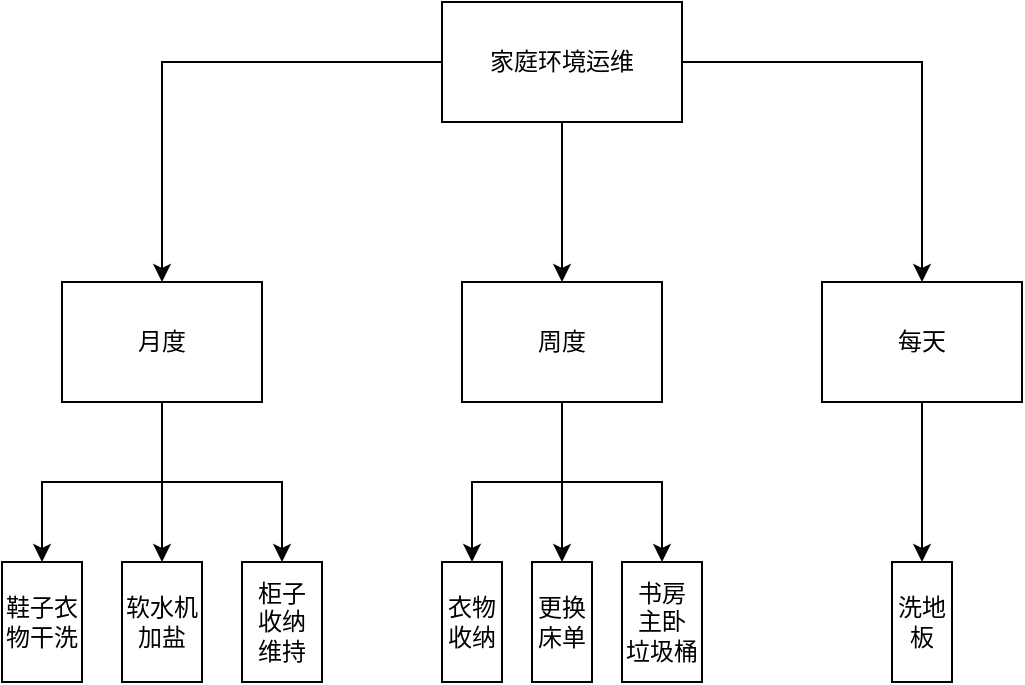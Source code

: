 <mxfile version="28.2.7">
  <diagram name="Page-1" id="Yl9IGZ8WWYpdrZ0I_ylq">
    <mxGraphModel dx="1542" dy="753" grid="1" gridSize="10" guides="1" tooltips="1" connect="1" arrows="1" fold="1" page="1" pageScale="1" pageWidth="850" pageHeight="1100" math="0" shadow="0">
      <root>
        <mxCell id="0" />
        <mxCell id="1" parent="0" />
        <mxCell id="6LBxeDQgSLJ-Q4UMA3kP-3" value="" style="edgeStyle=orthogonalEdgeStyle;rounded=0;orthogonalLoop=1;jettySize=auto;html=1;" edge="1" parent="1" source="6LBxeDQgSLJ-Q4UMA3kP-1" target="6LBxeDQgSLJ-Q4UMA3kP-2">
          <mxGeometry relative="1" as="geometry" />
        </mxCell>
        <mxCell id="6LBxeDQgSLJ-Q4UMA3kP-6" style="edgeStyle=orthogonalEdgeStyle;rounded=0;orthogonalLoop=1;jettySize=auto;html=1;" edge="1" parent="1" source="6LBxeDQgSLJ-Q4UMA3kP-1" target="6LBxeDQgSLJ-Q4UMA3kP-4">
          <mxGeometry relative="1" as="geometry" />
        </mxCell>
        <mxCell id="6LBxeDQgSLJ-Q4UMA3kP-7" style="edgeStyle=orthogonalEdgeStyle;rounded=0;orthogonalLoop=1;jettySize=auto;html=1;entryX=0.5;entryY=0;entryDx=0;entryDy=0;" edge="1" parent="1" source="6LBxeDQgSLJ-Q4UMA3kP-1" target="6LBxeDQgSLJ-Q4UMA3kP-5">
          <mxGeometry relative="1" as="geometry" />
        </mxCell>
        <mxCell id="6LBxeDQgSLJ-Q4UMA3kP-1" value="家庭环境运维" style="rounded=0;whiteSpace=wrap;html=1;" vertex="1" parent="1">
          <mxGeometry x="340" y="70" width="120" height="60" as="geometry" />
        </mxCell>
        <mxCell id="6LBxeDQgSLJ-Q4UMA3kP-10" value="" style="edgeStyle=orthogonalEdgeStyle;rounded=0;orthogonalLoop=1;jettySize=auto;html=1;" edge="1" parent="1" source="6LBxeDQgSLJ-Q4UMA3kP-2" target="6LBxeDQgSLJ-Q4UMA3kP-9">
          <mxGeometry relative="1" as="geometry" />
        </mxCell>
        <mxCell id="6LBxeDQgSLJ-Q4UMA3kP-16" style="edgeStyle=orthogonalEdgeStyle;rounded=0;orthogonalLoop=1;jettySize=auto;html=1;entryX=0.5;entryY=0;entryDx=0;entryDy=0;" edge="1" parent="1" source="6LBxeDQgSLJ-Q4UMA3kP-2" target="6LBxeDQgSLJ-Q4UMA3kP-15">
          <mxGeometry relative="1" as="geometry" />
        </mxCell>
        <mxCell id="6LBxeDQgSLJ-Q4UMA3kP-18" style="edgeStyle=orthogonalEdgeStyle;rounded=0;orthogonalLoop=1;jettySize=auto;html=1;entryX=0.5;entryY=0;entryDx=0;entryDy=0;" edge="1" parent="1" source="6LBxeDQgSLJ-Q4UMA3kP-2" target="6LBxeDQgSLJ-Q4UMA3kP-17">
          <mxGeometry relative="1" as="geometry" />
        </mxCell>
        <mxCell id="6LBxeDQgSLJ-Q4UMA3kP-2" value="月度" style="rounded=0;whiteSpace=wrap;html=1;" vertex="1" parent="1">
          <mxGeometry x="150" y="210" width="100" height="60" as="geometry" />
        </mxCell>
        <mxCell id="6LBxeDQgSLJ-Q4UMA3kP-12" value="" style="edgeStyle=orthogonalEdgeStyle;rounded=0;orthogonalLoop=1;jettySize=auto;html=1;" edge="1" parent="1" source="6LBxeDQgSLJ-Q4UMA3kP-4" target="6LBxeDQgSLJ-Q4UMA3kP-11">
          <mxGeometry relative="1" as="geometry" />
        </mxCell>
        <mxCell id="6LBxeDQgSLJ-Q4UMA3kP-21" style="edgeStyle=orthogonalEdgeStyle;rounded=0;orthogonalLoop=1;jettySize=auto;html=1;entryX=0.5;entryY=0;entryDx=0;entryDy=0;" edge="1" parent="1" source="6LBxeDQgSLJ-Q4UMA3kP-4" target="6LBxeDQgSLJ-Q4UMA3kP-20">
          <mxGeometry relative="1" as="geometry" />
        </mxCell>
        <mxCell id="6LBxeDQgSLJ-Q4UMA3kP-22" style="edgeStyle=orthogonalEdgeStyle;rounded=0;orthogonalLoop=1;jettySize=auto;html=1;entryX=0.5;entryY=0;entryDx=0;entryDy=0;" edge="1" parent="1" source="6LBxeDQgSLJ-Q4UMA3kP-4" target="6LBxeDQgSLJ-Q4UMA3kP-19">
          <mxGeometry relative="1" as="geometry" />
        </mxCell>
        <mxCell id="6LBxeDQgSLJ-Q4UMA3kP-4" value="周度" style="rounded=0;whiteSpace=wrap;html=1;" vertex="1" parent="1">
          <mxGeometry x="350" y="210" width="100" height="60" as="geometry" />
        </mxCell>
        <mxCell id="6LBxeDQgSLJ-Q4UMA3kP-14" style="edgeStyle=orthogonalEdgeStyle;rounded=0;orthogonalLoop=1;jettySize=auto;html=1;entryX=0.5;entryY=0;entryDx=0;entryDy=0;" edge="1" parent="1" source="6LBxeDQgSLJ-Q4UMA3kP-5" target="6LBxeDQgSLJ-Q4UMA3kP-13">
          <mxGeometry relative="1" as="geometry" />
        </mxCell>
        <mxCell id="6LBxeDQgSLJ-Q4UMA3kP-5" value="每天" style="rounded=0;whiteSpace=wrap;html=1;" vertex="1" parent="1">
          <mxGeometry x="530" y="210" width="100" height="60" as="geometry" />
        </mxCell>
        <mxCell id="6LBxeDQgSLJ-Q4UMA3kP-9" value="软水机加盐" style="rounded=0;whiteSpace=wrap;html=1;" vertex="1" parent="1">
          <mxGeometry x="180" y="350" width="40" height="60" as="geometry" />
        </mxCell>
        <mxCell id="6LBxeDQgSLJ-Q4UMA3kP-11" value="更换床单" style="rounded=0;whiteSpace=wrap;html=1;" vertex="1" parent="1">
          <mxGeometry x="385" y="350" width="30" height="60" as="geometry" />
        </mxCell>
        <mxCell id="6LBxeDQgSLJ-Q4UMA3kP-13" value="洗地板" style="rounded=0;whiteSpace=wrap;html=1;" vertex="1" parent="1">
          <mxGeometry x="565" y="350" width="30" height="60" as="geometry" />
        </mxCell>
        <mxCell id="6LBxeDQgSLJ-Q4UMA3kP-15" value="鞋子衣物干洗" style="rounded=0;whiteSpace=wrap;html=1;" vertex="1" parent="1">
          <mxGeometry x="120" y="350" width="40" height="60" as="geometry" />
        </mxCell>
        <mxCell id="6LBxeDQgSLJ-Q4UMA3kP-17" value="&lt;div&gt;柜子&lt;/div&gt;收纳&lt;div&gt;维持&lt;/div&gt;" style="rounded=0;whiteSpace=wrap;html=1;" vertex="1" parent="1">
          <mxGeometry x="240" y="350" width="40" height="60" as="geometry" />
        </mxCell>
        <mxCell id="6LBxeDQgSLJ-Q4UMA3kP-19" value="衣物收纳" style="rounded=0;whiteSpace=wrap;html=1;" vertex="1" parent="1">
          <mxGeometry x="340" y="350" width="30" height="60" as="geometry" />
        </mxCell>
        <mxCell id="6LBxeDQgSLJ-Q4UMA3kP-20" value="书房&lt;div&gt;主卧&lt;/div&gt;&lt;div&gt;垃圾桶&lt;/div&gt;" style="rounded=0;whiteSpace=wrap;html=1;" vertex="1" parent="1">
          <mxGeometry x="430" y="350" width="40" height="60" as="geometry" />
        </mxCell>
      </root>
    </mxGraphModel>
  </diagram>
</mxfile>
